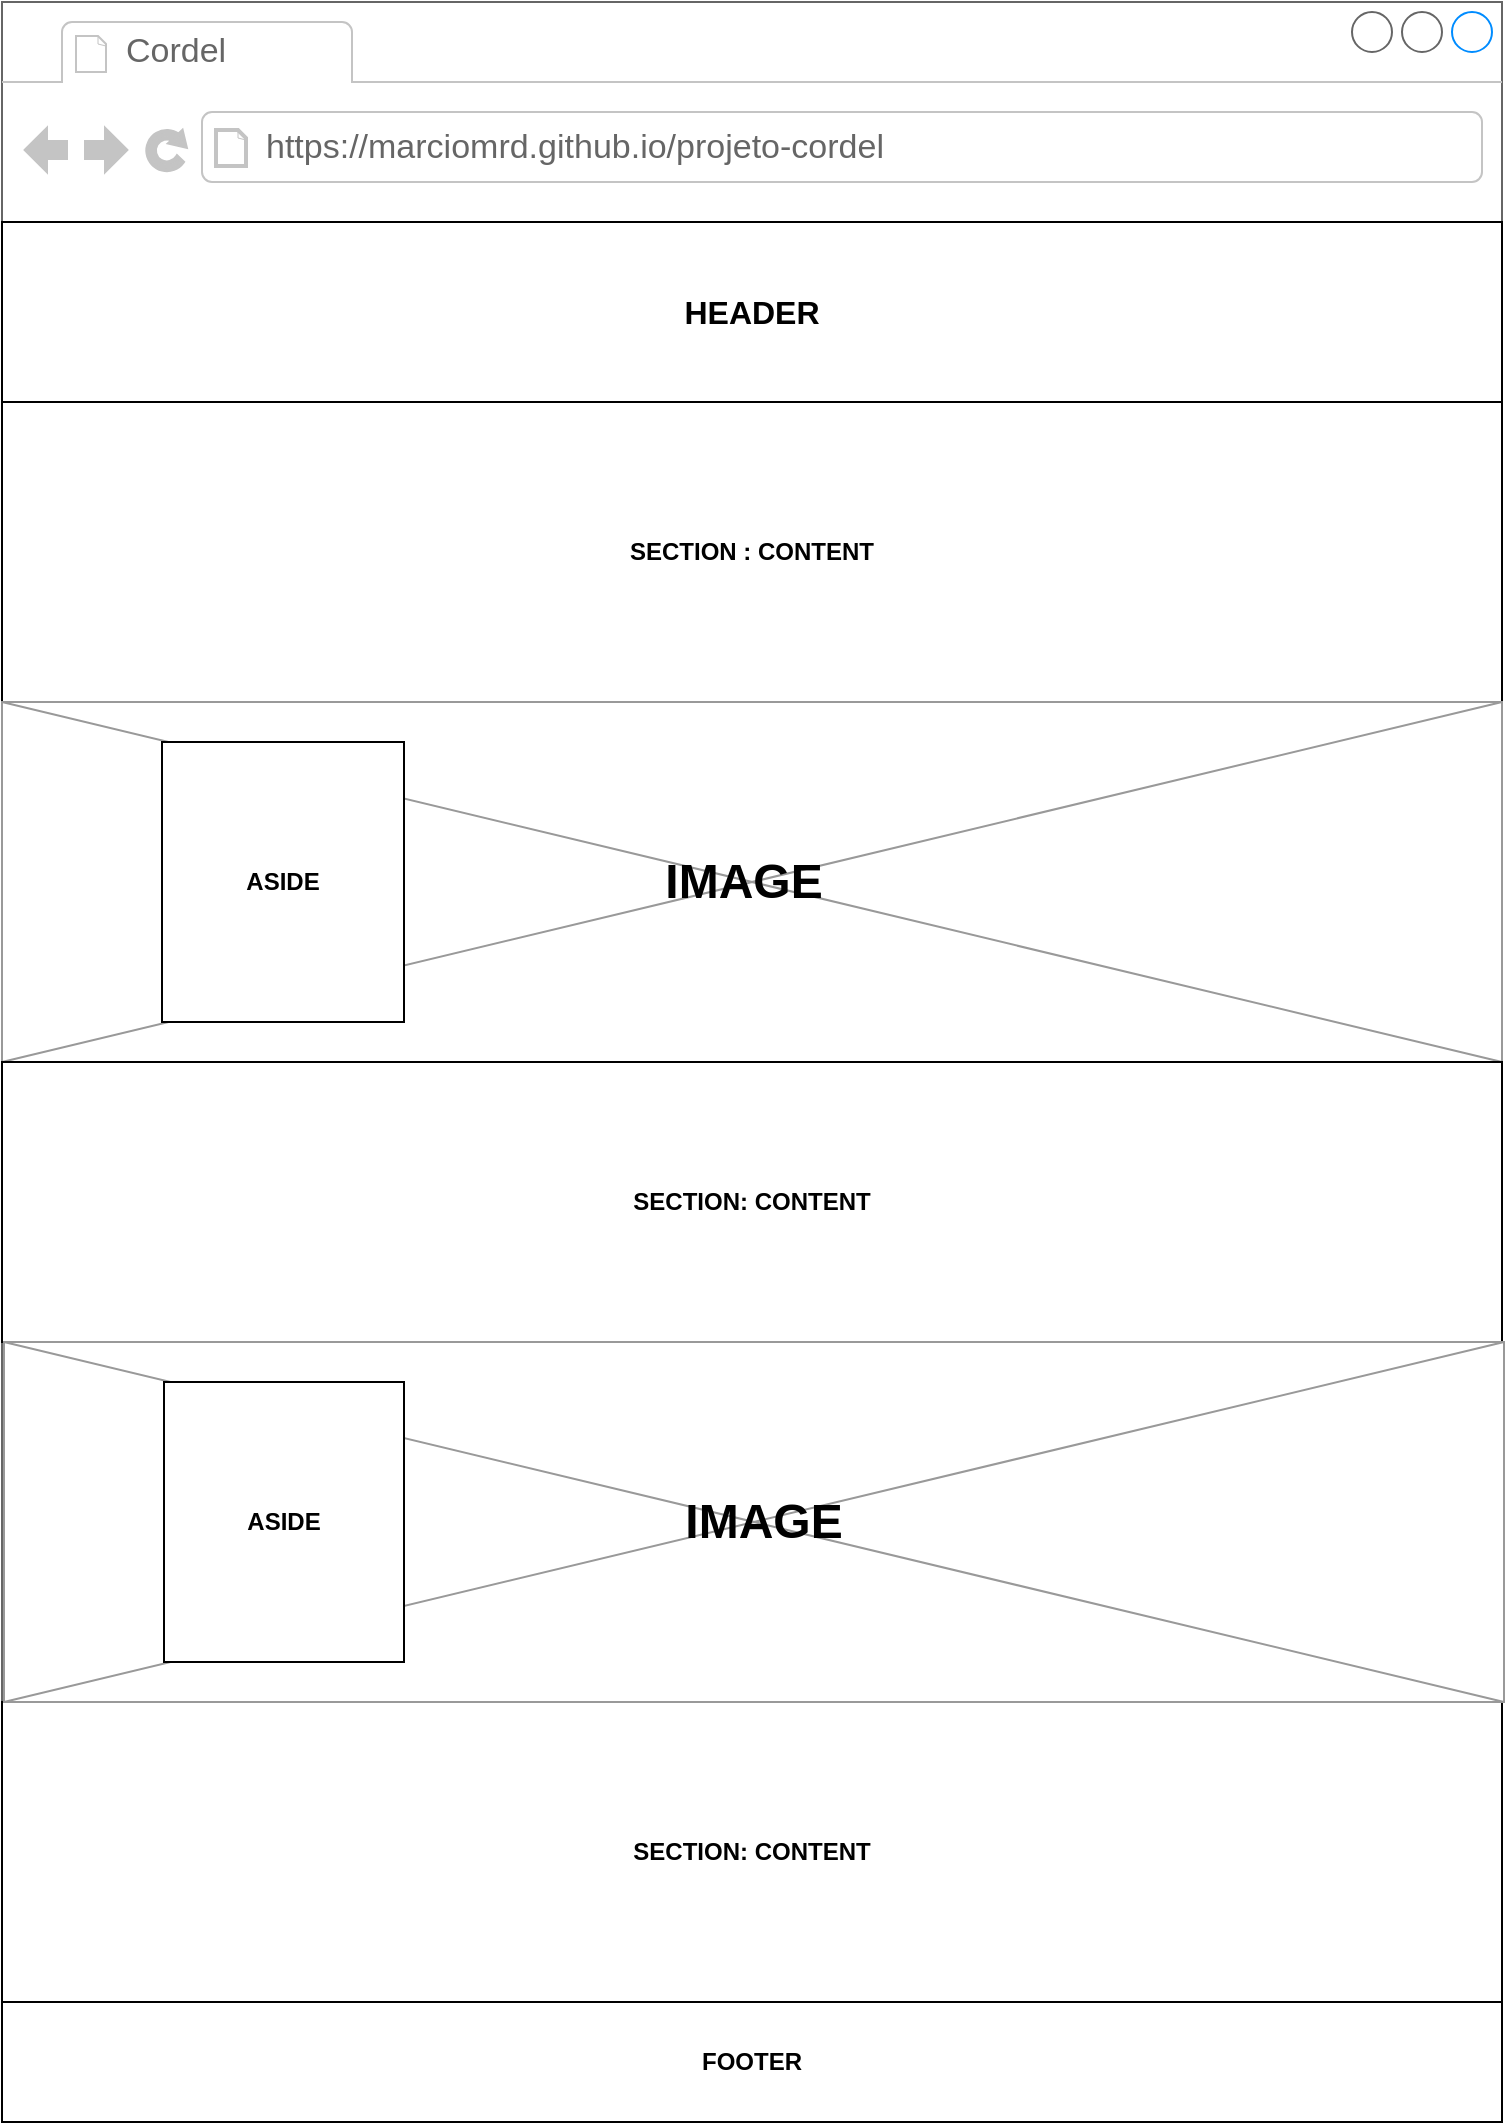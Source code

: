 <mxfile version="24.6.4" type="device">
  <diagram name="Página-1" id="xM7ewgTVFFoWfue-nOIC">
    <mxGraphModel dx="1050" dy="530" grid="1" gridSize="10" guides="1" tooltips="1" connect="1" arrows="1" fold="1" page="1" pageScale="1" pageWidth="827" pageHeight="1169" math="0" shadow="0">
      <root>
        <mxCell id="0" />
        <mxCell id="1" parent="0" />
        <mxCell id="BIsV-AhD1GA8SupZMWph-1" value="" style="strokeWidth=1;shadow=0;dashed=0;align=center;html=1;shape=mxgraph.mockup.containers.browserWindow;rSize=0;strokeColor=#666666;strokeColor2=#008cff;strokeColor3=#c4c4c4;mainText=,;recursiveResize=0;" vertex="1" parent="1">
          <mxGeometry x="39" y="10" width="750" height="1060" as="geometry" />
        </mxCell>
        <mxCell id="BIsV-AhD1GA8SupZMWph-2" value="Cordel" style="strokeWidth=1;shadow=0;dashed=0;align=center;html=1;shape=mxgraph.mockup.containers.anchor;fontSize=17;fontColor=#666666;align=left;whiteSpace=wrap;" vertex="1" parent="BIsV-AhD1GA8SupZMWph-1">
          <mxGeometry x="60" y="12" width="110" height="26" as="geometry" />
        </mxCell>
        <mxCell id="BIsV-AhD1GA8SupZMWph-3" value="https://marciomrd.github.io/projeto-cordel" style="strokeWidth=1;shadow=0;dashed=0;align=center;html=1;shape=mxgraph.mockup.containers.anchor;rSize=0;fontSize=17;fontColor=#666666;align=left;" vertex="1" parent="BIsV-AhD1GA8SupZMWph-1">
          <mxGeometry x="130" y="60" width="330" height="26" as="geometry" />
        </mxCell>
        <mxCell id="BIsV-AhD1GA8SupZMWph-6" value="&lt;font size=&quot;3&quot;&gt;&lt;b&gt;HEADER&lt;/b&gt;&lt;/font&gt;" style="rounded=0;whiteSpace=wrap;html=1;" vertex="1" parent="BIsV-AhD1GA8SupZMWph-1">
          <mxGeometry y="110" width="750" height="90" as="geometry" />
        </mxCell>
        <mxCell id="BIsV-AhD1GA8SupZMWph-7" value="&lt;b&gt;SECTION : CONTENT&lt;/b&gt;" style="rounded=0;whiteSpace=wrap;html=1;" vertex="1" parent="BIsV-AhD1GA8SupZMWph-1">
          <mxGeometry y="200" width="750" height="150" as="geometry" />
        </mxCell>
        <mxCell id="BIsV-AhD1GA8SupZMWph-8" value="" style="verticalLabelPosition=bottom;shadow=0;dashed=0;align=center;html=1;verticalAlign=top;strokeWidth=1;shape=mxgraph.mockup.graphics.simpleIcon;strokeColor=#999999;" vertex="1" parent="BIsV-AhD1GA8SupZMWph-1">
          <mxGeometry y="350" width="750" height="180" as="geometry" />
        </mxCell>
        <mxCell id="BIsV-AhD1GA8SupZMWph-9" value="&lt;b&gt;ASIDE&lt;/b&gt;" style="rounded=0;whiteSpace=wrap;html=1;" vertex="1" parent="BIsV-AhD1GA8SupZMWph-1">
          <mxGeometry x="80" y="370" width="121" height="140" as="geometry" />
        </mxCell>
        <mxCell id="BIsV-AhD1GA8SupZMWph-10" value="&lt;b&gt;SECTION: CONTENT&lt;/b&gt;" style="rounded=0;whiteSpace=wrap;html=1;" vertex="1" parent="BIsV-AhD1GA8SupZMWph-1">
          <mxGeometry y="530" width="750" height="140" as="geometry" />
        </mxCell>
        <mxCell id="BIsV-AhD1GA8SupZMWph-13" value="&lt;b&gt;SECTION: CONTENT&lt;/b&gt;" style="rounded=0;whiteSpace=wrap;html=1;" vertex="1" parent="BIsV-AhD1GA8SupZMWph-1">
          <mxGeometry y="850" width="750" height="150" as="geometry" />
        </mxCell>
        <mxCell id="BIsV-AhD1GA8SupZMWph-14" value="&lt;b&gt;FOOTER&lt;/b&gt;" style="rounded=0;whiteSpace=wrap;html=1;" vertex="1" parent="BIsV-AhD1GA8SupZMWph-1">
          <mxGeometry y="1000" width="750" height="60" as="geometry" />
        </mxCell>
        <mxCell id="BIsV-AhD1GA8SupZMWph-15" value="&lt;span style=&quot;font-size: 24px;&quot;&gt;&lt;b&gt;IMAGE&lt;/b&gt;&lt;/span&gt;" style="text;html=1;align=center;verticalAlign=middle;whiteSpace=wrap;rounded=0;" vertex="1" parent="BIsV-AhD1GA8SupZMWph-1">
          <mxGeometry x="231" y="385" width="280" height="110" as="geometry" />
        </mxCell>
        <mxCell id="BIsV-AhD1GA8SupZMWph-11" value="" style="verticalLabelPosition=bottom;shadow=0;dashed=0;align=center;html=1;verticalAlign=top;strokeWidth=1;shape=mxgraph.mockup.graphics.simpleIcon;strokeColor=#999999;" vertex="1" parent="1">
          <mxGeometry x="40" y="680" width="750" height="180" as="geometry" />
        </mxCell>
        <mxCell id="BIsV-AhD1GA8SupZMWph-12" value="&lt;b&gt;ASIDE&lt;/b&gt;" style="rounded=0;whiteSpace=wrap;html=1;" vertex="1" parent="1">
          <mxGeometry x="120" y="700" width="120" height="140" as="geometry" />
        </mxCell>
        <mxCell id="BIsV-AhD1GA8SupZMWph-16" value="&lt;span style=&quot;font-size: 24px;&quot;&gt;&lt;b&gt;IMAGE&lt;/b&gt;&lt;/span&gt;" style="text;html=1;align=center;verticalAlign=middle;whiteSpace=wrap;rounded=0;" vertex="1" parent="1">
          <mxGeometry x="280" y="715" width="280" height="110" as="geometry" />
        </mxCell>
      </root>
    </mxGraphModel>
  </diagram>
</mxfile>
